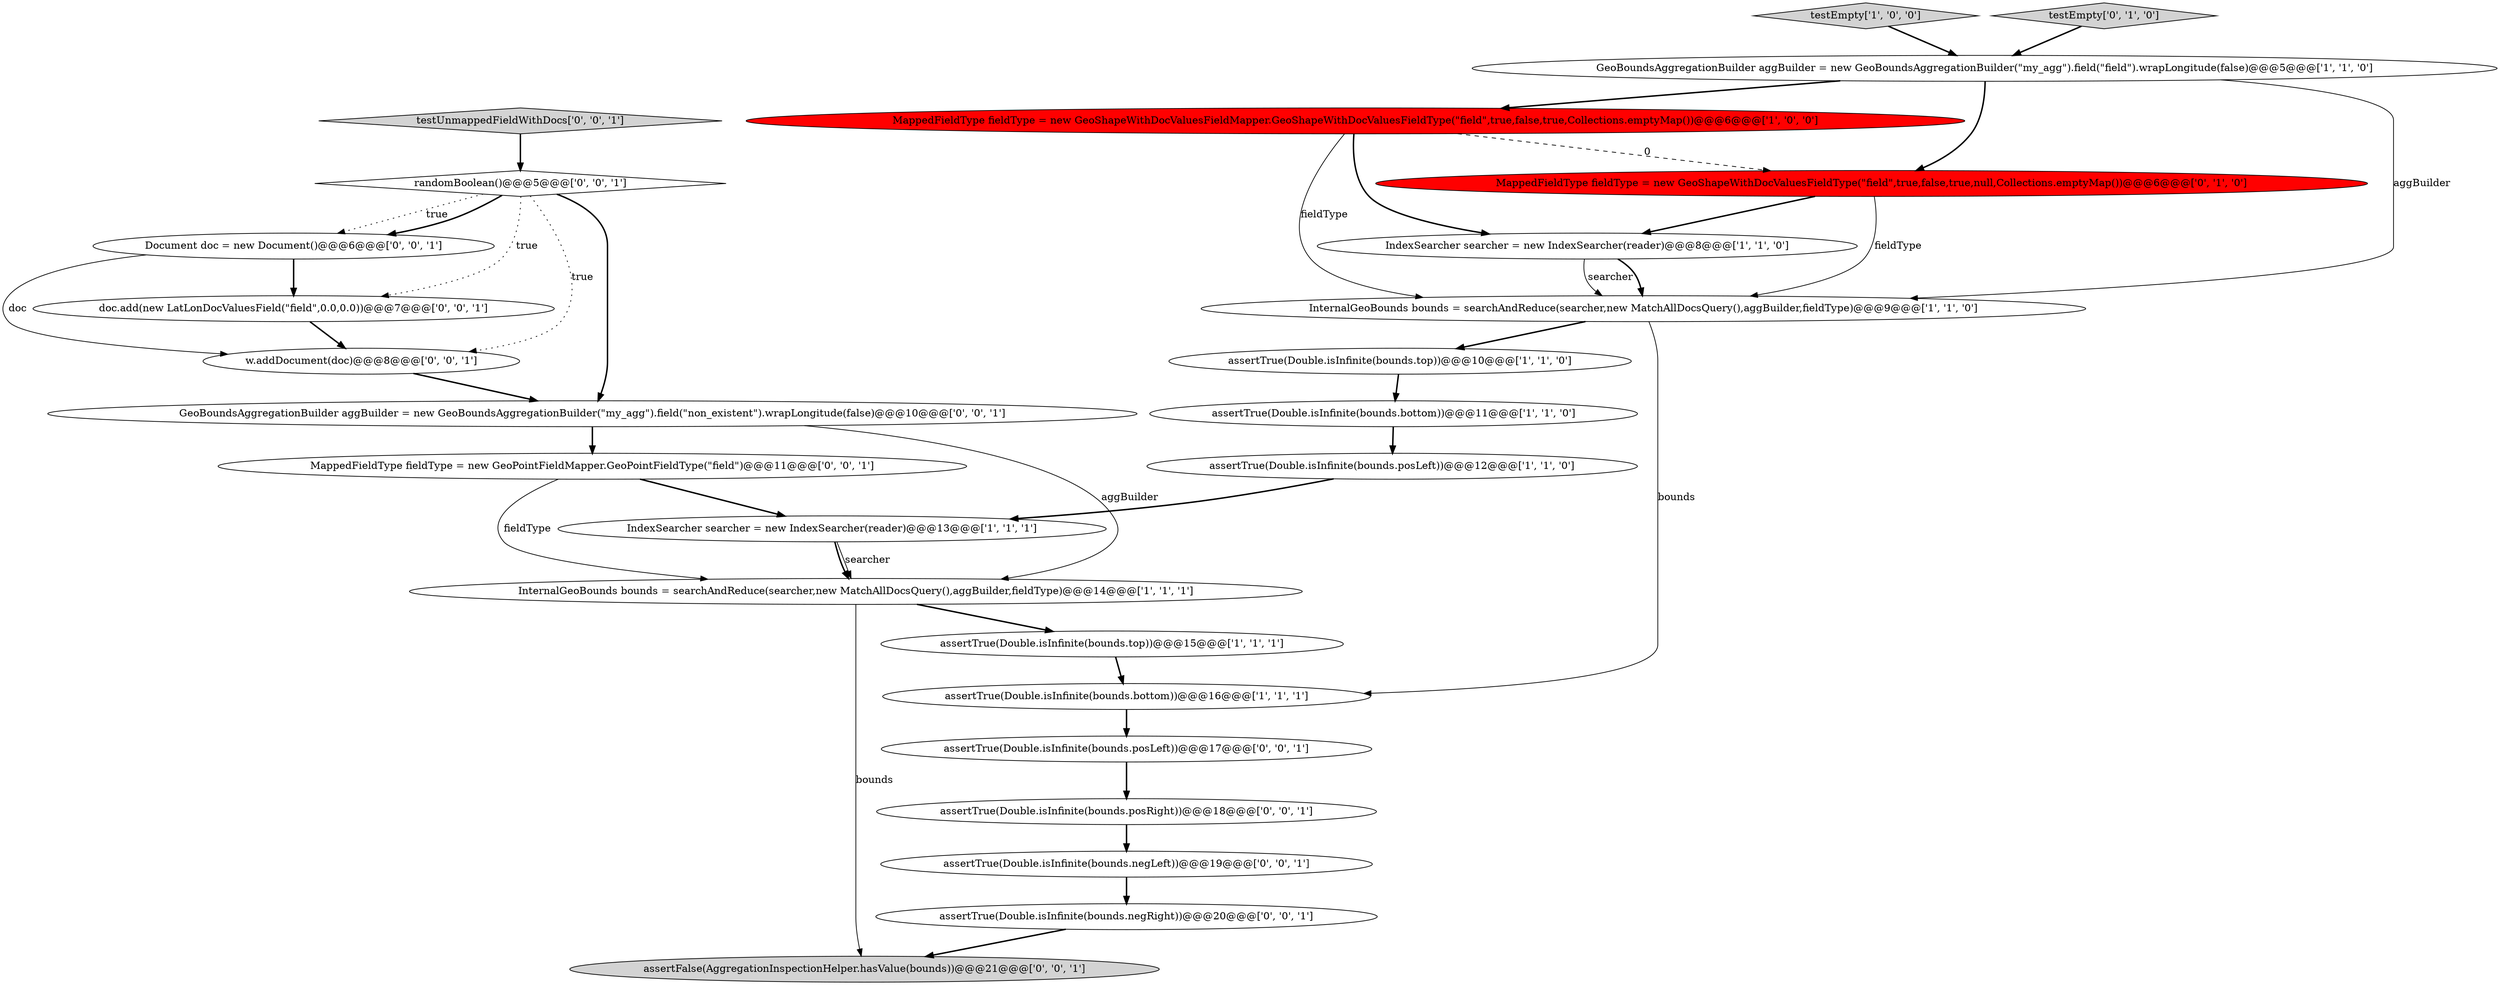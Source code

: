 digraph {
25 [style = filled, label = "MappedFieldType fieldType = new GeoPointFieldMapper.GeoPointFieldType(\"field\")@@@11@@@['0', '0', '1']", fillcolor = white, shape = ellipse image = "AAA0AAABBB3BBB"];
9 [style = filled, label = "IndexSearcher searcher = new IndexSearcher(reader)@@@8@@@['1', '1', '0']", fillcolor = white, shape = ellipse image = "AAA0AAABBB1BBB"];
6 [style = filled, label = "IndexSearcher searcher = new IndexSearcher(reader)@@@13@@@['1', '1', '1']", fillcolor = white, shape = ellipse image = "AAA0AAABBB1BBB"];
18 [style = filled, label = "assertTrue(Double.isInfinite(bounds.negLeft))@@@19@@@['0', '0', '1']", fillcolor = white, shape = ellipse image = "AAA0AAABBB3BBB"];
11 [style = filled, label = "assertTrue(Double.isInfinite(bounds.top))@@@15@@@['1', '1', '1']", fillcolor = white, shape = ellipse image = "AAA0AAABBB1BBB"];
16 [style = filled, label = "assertTrue(Double.isInfinite(bounds.negRight))@@@20@@@['0', '0', '1']", fillcolor = white, shape = ellipse image = "AAA0AAABBB3BBB"];
20 [style = filled, label = "assertTrue(Double.isInfinite(bounds.posRight))@@@18@@@['0', '0', '1']", fillcolor = white, shape = ellipse image = "AAA0AAABBB3BBB"];
23 [style = filled, label = "assertFalse(AggregationInspectionHelper.hasValue(bounds))@@@21@@@['0', '0', '1']", fillcolor = lightgray, shape = ellipse image = "AAA0AAABBB3BBB"];
10 [style = filled, label = "assertTrue(Double.isInfinite(bounds.posLeft))@@@12@@@['1', '1', '0']", fillcolor = white, shape = ellipse image = "AAA0AAABBB1BBB"];
24 [style = filled, label = "testUnmappedFieldWithDocs['0', '0', '1']", fillcolor = lightgray, shape = diamond image = "AAA0AAABBB3BBB"];
15 [style = filled, label = "Document doc = new Document()@@@6@@@['0', '0', '1']", fillcolor = white, shape = ellipse image = "AAA0AAABBB3BBB"];
22 [style = filled, label = "doc.add(new LatLonDocValuesField(\"field\",0.0,0.0))@@@7@@@['0', '0', '1']", fillcolor = white, shape = ellipse image = "AAA0AAABBB3BBB"];
7 [style = filled, label = "InternalGeoBounds bounds = searchAndReduce(searcher,new MatchAllDocsQuery(),aggBuilder,fieldType)@@@14@@@['1', '1', '1']", fillcolor = white, shape = ellipse image = "AAA0AAABBB1BBB"];
4 [style = filled, label = "assertTrue(Double.isInfinite(bounds.bottom))@@@11@@@['1', '1', '0']", fillcolor = white, shape = ellipse image = "AAA0AAABBB1BBB"];
2 [style = filled, label = "assertTrue(Double.isInfinite(bounds.top))@@@10@@@['1', '1', '0']", fillcolor = white, shape = ellipse image = "AAA0AAABBB1BBB"];
5 [style = filled, label = "InternalGeoBounds bounds = searchAndReduce(searcher,new MatchAllDocsQuery(),aggBuilder,fieldType)@@@9@@@['1', '1', '0']", fillcolor = white, shape = ellipse image = "AAA0AAABBB1BBB"];
19 [style = filled, label = "w.addDocument(doc)@@@8@@@['0', '0', '1']", fillcolor = white, shape = ellipse image = "AAA0AAABBB3BBB"];
1 [style = filled, label = "assertTrue(Double.isInfinite(bounds.bottom))@@@16@@@['1', '1', '1']", fillcolor = white, shape = ellipse image = "AAA0AAABBB1BBB"];
21 [style = filled, label = "assertTrue(Double.isInfinite(bounds.posLeft))@@@17@@@['0', '0', '1']", fillcolor = white, shape = ellipse image = "AAA0AAABBB3BBB"];
0 [style = filled, label = "MappedFieldType fieldType = new GeoShapeWithDocValuesFieldMapper.GeoShapeWithDocValuesFieldType(\"field\",true,false,true,Collections.emptyMap())@@@6@@@['1', '0', '0']", fillcolor = red, shape = ellipse image = "AAA1AAABBB1BBB"];
3 [style = filled, label = "testEmpty['1', '0', '0']", fillcolor = lightgray, shape = diamond image = "AAA0AAABBB1BBB"];
8 [style = filled, label = "GeoBoundsAggregationBuilder aggBuilder = new GeoBoundsAggregationBuilder(\"my_agg\").field(\"field\").wrapLongitude(false)@@@5@@@['1', '1', '0']", fillcolor = white, shape = ellipse image = "AAA0AAABBB1BBB"];
12 [style = filled, label = "testEmpty['0', '1', '0']", fillcolor = lightgray, shape = diamond image = "AAA0AAABBB2BBB"];
14 [style = filled, label = "randomBoolean()@@@5@@@['0', '0', '1']", fillcolor = white, shape = diamond image = "AAA0AAABBB3BBB"];
13 [style = filled, label = "MappedFieldType fieldType = new GeoShapeWithDocValuesFieldType(\"field\",true,false,true,null,Collections.emptyMap())@@@6@@@['0', '1', '0']", fillcolor = red, shape = ellipse image = "AAA1AAABBB2BBB"];
17 [style = filled, label = "GeoBoundsAggregationBuilder aggBuilder = new GeoBoundsAggregationBuilder(\"my_agg\").field(\"non_existent\").wrapLongitude(false)@@@10@@@['0', '0', '1']", fillcolor = white, shape = ellipse image = "AAA0AAABBB3BBB"];
4->10 [style = bold, label=""];
17->25 [style = bold, label=""];
0->9 [style = bold, label=""];
7->11 [style = bold, label=""];
14->19 [style = dotted, label="true"];
22->19 [style = bold, label=""];
11->1 [style = bold, label=""];
13->5 [style = solid, label="fieldType"];
15->19 [style = solid, label="doc"];
14->17 [style = bold, label=""];
14->22 [style = dotted, label="true"];
8->5 [style = solid, label="aggBuilder"];
9->5 [style = solid, label="searcher"];
19->17 [style = bold, label=""];
16->23 [style = bold, label=""];
25->6 [style = bold, label=""];
2->4 [style = bold, label=""];
10->6 [style = bold, label=""];
15->22 [style = bold, label=""];
24->14 [style = bold, label=""];
25->7 [style = solid, label="fieldType"];
7->23 [style = solid, label="bounds"];
8->0 [style = bold, label=""];
20->18 [style = bold, label=""];
5->1 [style = solid, label="bounds"];
14->15 [style = dotted, label="true"];
5->2 [style = bold, label=""];
21->20 [style = bold, label=""];
12->8 [style = bold, label=""];
1->21 [style = bold, label=""];
3->8 [style = bold, label=""];
0->13 [style = dashed, label="0"];
9->5 [style = bold, label=""];
14->15 [style = bold, label=""];
17->7 [style = solid, label="aggBuilder"];
13->9 [style = bold, label=""];
0->5 [style = solid, label="fieldType"];
6->7 [style = solid, label="searcher"];
6->7 [style = bold, label=""];
8->13 [style = bold, label=""];
18->16 [style = bold, label=""];
}
